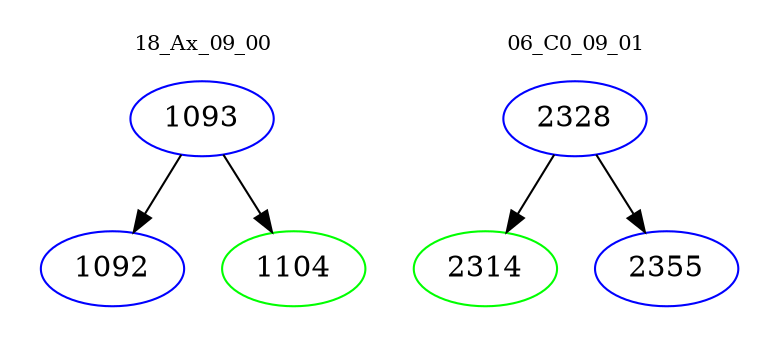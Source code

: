 digraph{
subgraph cluster_0 {
color = white
label = "18_Ax_09_00";
fontsize=10;
T0_1093 [label="1093", color="blue"]
T0_1093 -> T0_1092 [color="black"]
T0_1092 [label="1092", color="blue"]
T0_1093 -> T0_1104 [color="black"]
T0_1104 [label="1104", color="green"]
}
subgraph cluster_1 {
color = white
label = "06_C0_09_01";
fontsize=10;
T1_2328 [label="2328", color="blue"]
T1_2328 -> T1_2314 [color="black"]
T1_2314 [label="2314", color="green"]
T1_2328 -> T1_2355 [color="black"]
T1_2355 [label="2355", color="blue"]
}
}
